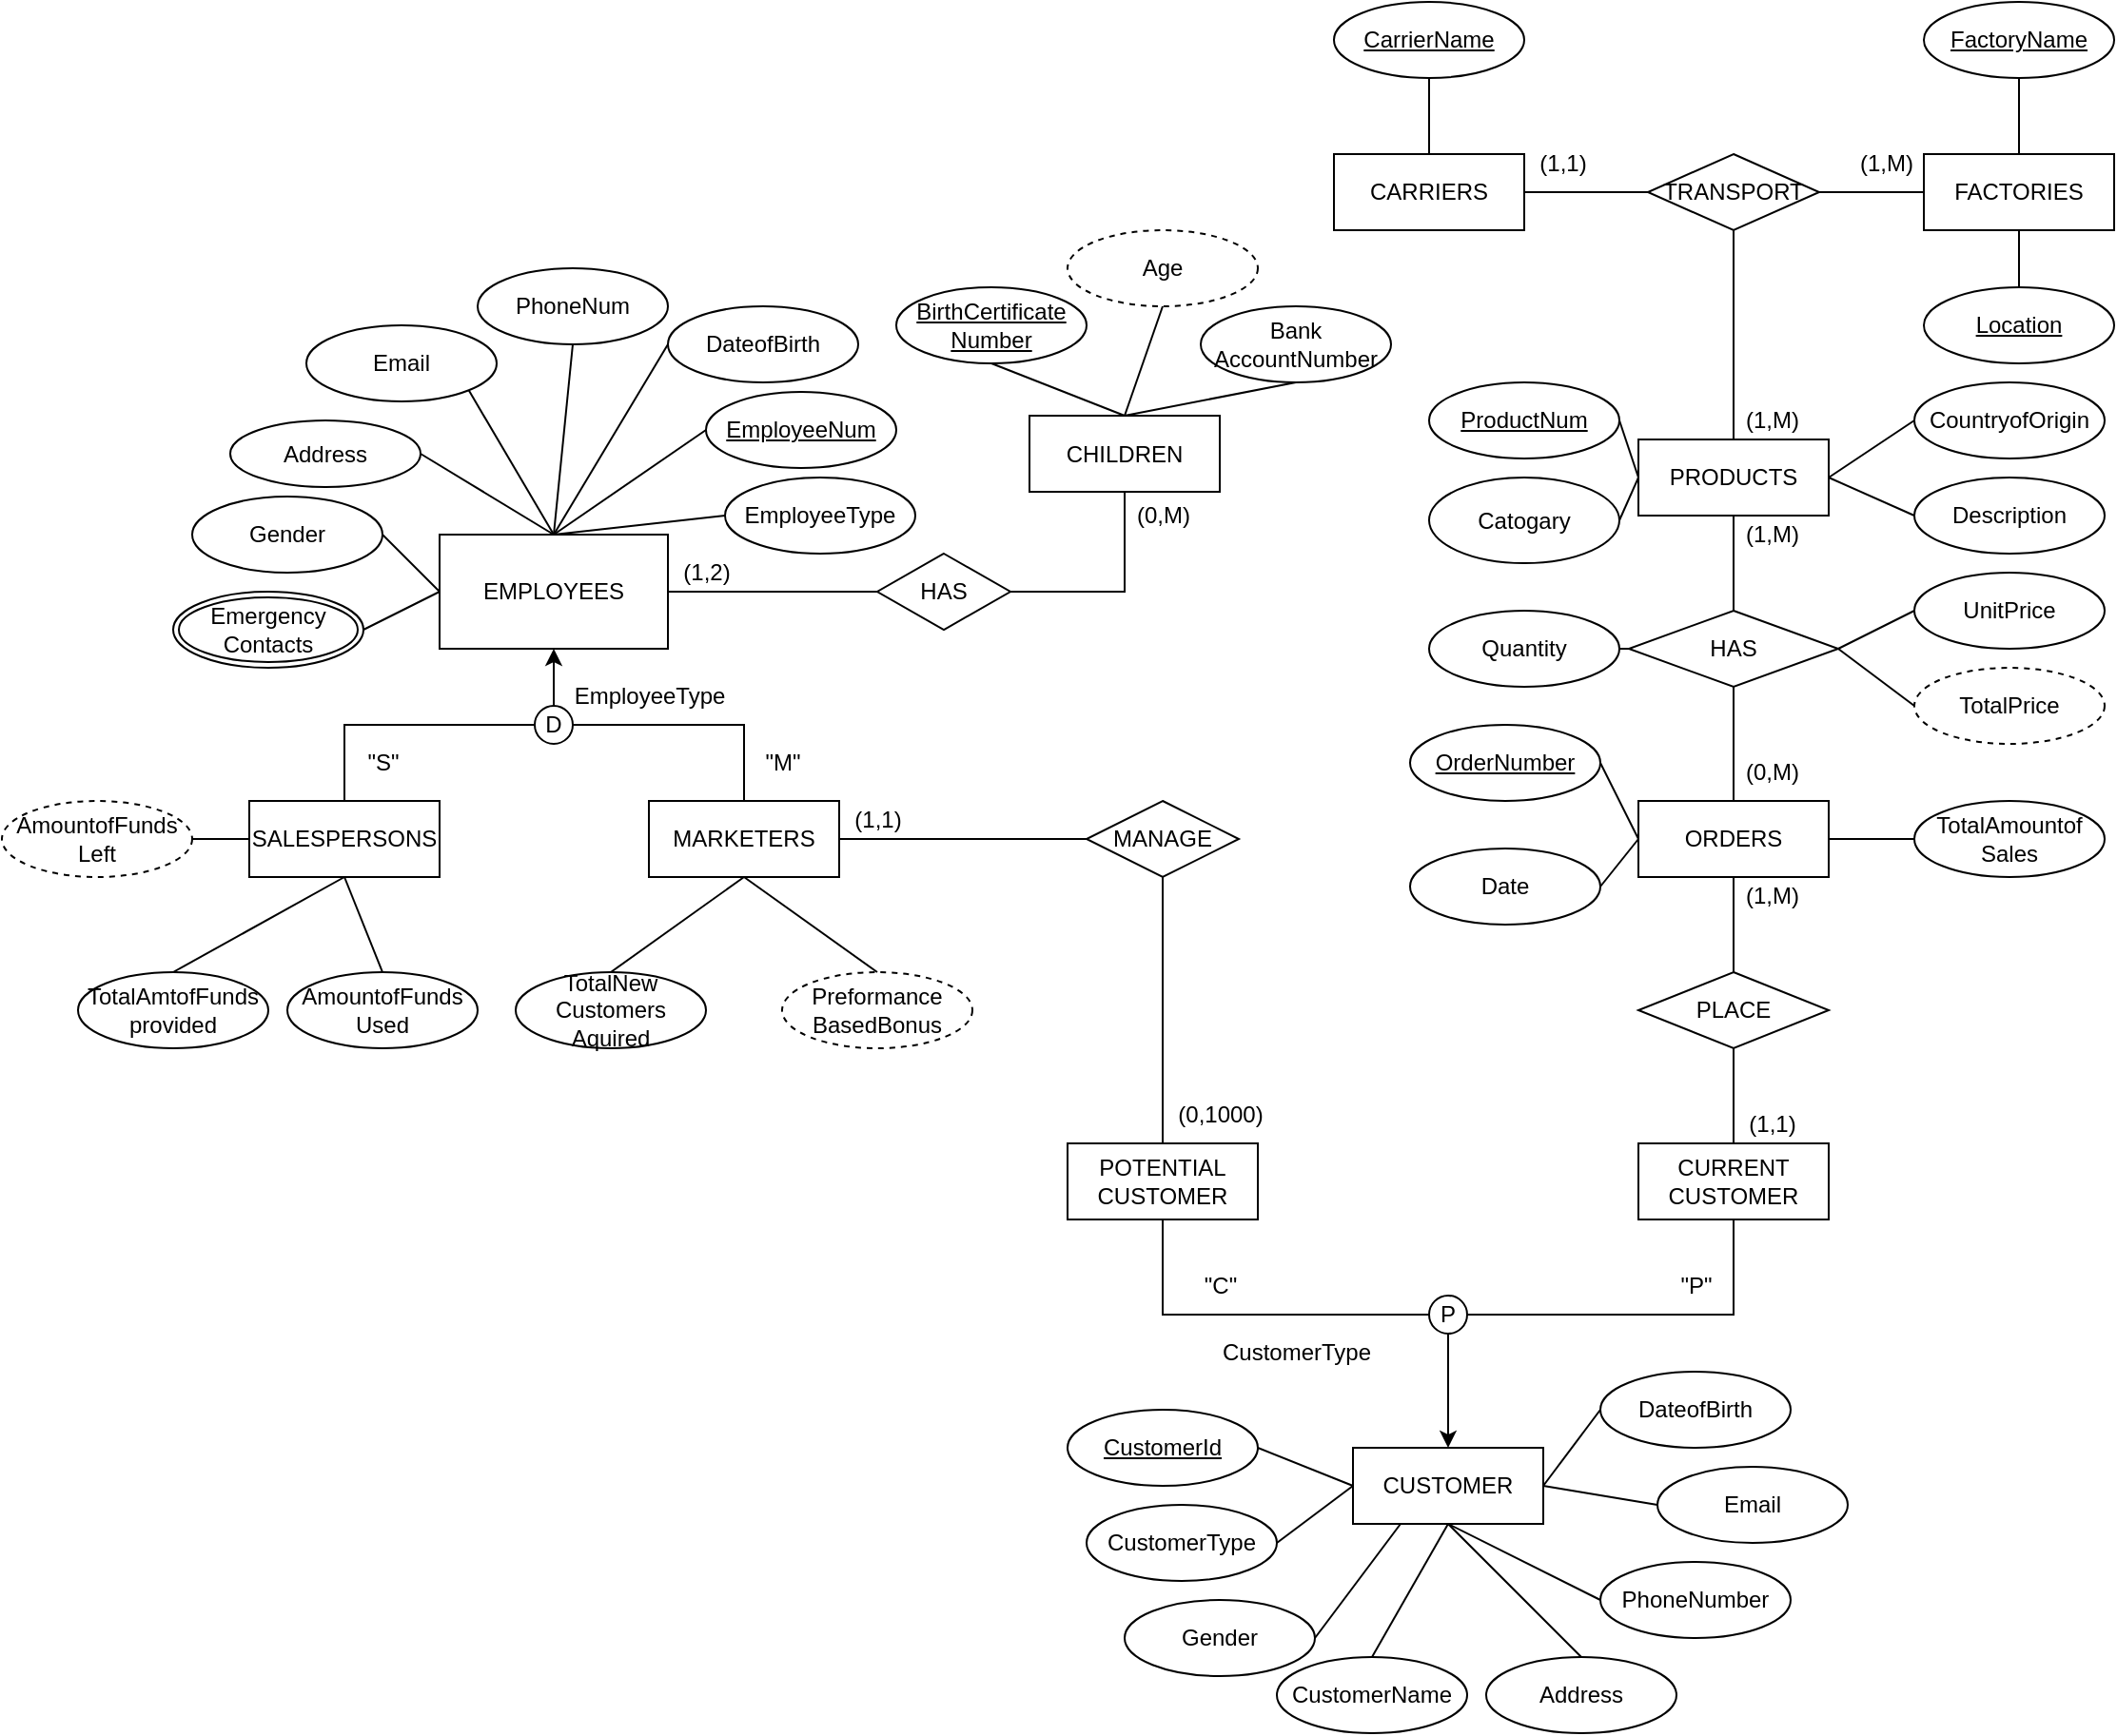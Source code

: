<mxfile version="20.2.7" type="github">
  <diagram id="e1zUzhsnCRrdWpLBbAli" name="Page-1">
    <mxGraphModel dx="1151" dy="2395" grid="1" gridSize="10" guides="1" tooltips="1" connect="1" arrows="1" fold="1" page="1" pageScale="1" pageWidth="1169" pageHeight="1654" math="0" shadow="0">
      <root>
        <mxCell id="0" />
        <mxCell id="1" parent="0" />
        <mxCell id="tXfOHVA1oxOeaPH2mBL1-1" value="EMPLOYEES" style="rounded=0;whiteSpace=wrap;html=1;" parent="1" vertex="1">
          <mxGeometry x="260" y="-1070" width="120" height="60" as="geometry" />
        </mxCell>
        <mxCell id="tXfOHVA1oxOeaPH2mBL1-3" value="EmployeeNum" style="ellipse;whiteSpace=wrap;html=1;align=center;fontStyle=4;" parent="1" vertex="1">
          <mxGeometry x="400" y="-1145" width="100" height="40" as="geometry" />
        </mxCell>
        <mxCell id="tXfOHVA1oxOeaPH2mBL1-5" value="Email" style="ellipse;whiteSpace=wrap;html=1;align=center;" parent="1" vertex="1">
          <mxGeometry x="190" y="-1180" width="100" height="40" as="geometry" />
        </mxCell>
        <mxCell id="tXfOHVA1oxOeaPH2mBL1-6" value="Address" style="ellipse;whiteSpace=wrap;html=1;align=center;" parent="1" vertex="1">
          <mxGeometry x="150" y="-1130" width="100" height="35" as="geometry" />
        </mxCell>
        <mxCell id="tXfOHVA1oxOeaPH2mBL1-7" value="SALESPERSONS" style="whiteSpace=wrap;html=1;align=center;" parent="1" vertex="1">
          <mxGeometry x="160" y="-930" width="100" height="40" as="geometry" />
        </mxCell>
        <mxCell id="tXfOHVA1oxOeaPH2mBL1-8" value="MARKETERS" style="whiteSpace=wrap;html=1;align=center;" parent="1" vertex="1">
          <mxGeometry x="370" y="-930" width="100" height="40" as="geometry" />
        </mxCell>
        <mxCell id="tXfOHVA1oxOeaPH2mBL1-9" value="D" style="ellipse;whiteSpace=wrap;html=1;aspect=fixed;" parent="1" vertex="1">
          <mxGeometry x="310" y="-980" width="20" height="20" as="geometry" />
        </mxCell>
        <mxCell id="tXfOHVA1oxOeaPH2mBL1-11" value="" style="endArrow=none;html=1;rounded=0;entryX=0;entryY=0.5;entryDx=0;entryDy=0;exitX=0.5;exitY=0;exitDx=0;exitDy=0;" parent="1" source="tXfOHVA1oxOeaPH2mBL1-7" target="tXfOHVA1oxOeaPH2mBL1-9" edge="1">
          <mxGeometry width="50" height="50" relative="1" as="geometry">
            <mxPoint x="260" y="-910" as="sourcePoint" />
            <mxPoint x="310" y="-960" as="targetPoint" />
            <Array as="points">
              <mxPoint x="210" y="-970" />
            </Array>
          </mxGeometry>
        </mxCell>
        <mxCell id="tXfOHVA1oxOeaPH2mBL1-12" value="" style="endArrow=none;html=1;rounded=0;entryX=1;entryY=0.5;entryDx=0;entryDy=0;exitX=0.5;exitY=0;exitDx=0;exitDy=0;" parent="1" source="tXfOHVA1oxOeaPH2mBL1-8" target="tXfOHVA1oxOeaPH2mBL1-9" edge="1">
          <mxGeometry width="50" height="50" relative="1" as="geometry">
            <mxPoint x="260" y="-910" as="sourcePoint" />
            <mxPoint x="310" y="-960" as="targetPoint" />
            <Array as="points">
              <mxPoint x="420" y="-970" />
            </Array>
          </mxGeometry>
        </mxCell>
        <mxCell id="tXfOHVA1oxOeaPH2mBL1-14" value="Gender" style="ellipse;whiteSpace=wrap;html=1;align=center;" parent="1" vertex="1">
          <mxGeometry x="130" y="-1090" width="100" height="40" as="geometry" />
        </mxCell>
        <mxCell id="tXfOHVA1oxOeaPH2mBL1-15" value="PhoneNum" style="ellipse;whiteSpace=wrap;html=1;align=center;" parent="1" vertex="1">
          <mxGeometry x="280" y="-1210" width="100" height="40" as="geometry" />
        </mxCell>
        <mxCell id="tXfOHVA1oxOeaPH2mBL1-16" value="Emergency&lt;br&gt;Contacts" style="ellipse;shape=doubleEllipse;margin=3;whiteSpace=wrap;html=1;align=center;" parent="1" vertex="1">
          <mxGeometry x="120" y="-1040" width="100" height="40" as="geometry" />
        </mxCell>
        <mxCell id="tXfOHVA1oxOeaPH2mBL1-17" value="DateofBirth" style="ellipse;whiteSpace=wrap;html=1;align=center;" parent="1" vertex="1">
          <mxGeometry x="380" y="-1190" width="100" height="40" as="geometry" />
        </mxCell>
        <mxCell id="tXfOHVA1oxOeaPH2mBL1-18" value="CHILDREN" style="whiteSpace=wrap;html=1;align=center;" parent="1" vertex="1">
          <mxGeometry x="570" y="-1132.5" width="100" height="40" as="geometry" />
        </mxCell>
        <mxCell id="tXfOHVA1oxOeaPH2mBL1-20" value="HAS" style="shape=rhombus;perimeter=rhombusPerimeter;whiteSpace=wrap;html=1;align=center;" parent="1" vertex="1">
          <mxGeometry x="490" y="-1060" width="70" height="40" as="geometry" />
        </mxCell>
        <mxCell id="tXfOHVA1oxOeaPH2mBL1-21" value="" style="endArrow=none;html=1;rounded=0;entryX=0;entryY=0.5;entryDx=0;entryDy=0;exitX=1;exitY=0.5;exitDx=0;exitDy=0;" parent="1" source="tXfOHVA1oxOeaPH2mBL1-1" target="tXfOHVA1oxOeaPH2mBL1-20" edge="1">
          <mxGeometry relative="1" as="geometry">
            <mxPoint x="380" y="-1040" as="sourcePoint" />
            <mxPoint x="600" y="-1010" as="targetPoint" />
          </mxGeometry>
        </mxCell>
        <mxCell id="tXfOHVA1oxOeaPH2mBL1-22" value="" style="endArrow=none;html=1;rounded=0;entryX=0.5;entryY=1;entryDx=0;entryDy=0;exitX=1;exitY=0.5;exitDx=0;exitDy=0;" parent="1" source="tXfOHVA1oxOeaPH2mBL1-20" target="tXfOHVA1oxOeaPH2mBL1-18" edge="1">
          <mxGeometry relative="1" as="geometry">
            <mxPoint x="480" y="-940" as="sourcePoint" />
            <mxPoint x="640" y="-940" as="targetPoint" />
            <Array as="points">
              <mxPoint x="620" y="-1040" />
            </Array>
          </mxGeometry>
        </mxCell>
        <mxCell id="tXfOHVA1oxOeaPH2mBL1-23" value="" style="endArrow=none;html=1;rounded=0;entryX=0;entryY=0.5;entryDx=0;entryDy=0;exitX=0.5;exitY=0;exitDx=0;exitDy=0;" parent="1" source="tXfOHVA1oxOeaPH2mBL1-1" target="tXfOHVA1oxOeaPH2mBL1-3" edge="1">
          <mxGeometry relative="1" as="geometry">
            <mxPoint x="390" y="-1030" as="sourcePoint" />
            <mxPoint x="490" y="-1030" as="targetPoint" />
          </mxGeometry>
        </mxCell>
        <mxCell id="tXfOHVA1oxOeaPH2mBL1-26" value="" style="endArrow=none;html=1;rounded=0;entryX=0.5;entryY=0;entryDx=0;entryDy=0;exitX=0;exitY=0.5;exitDx=0;exitDy=0;" parent="1" source="tXfOHVA1oxOeaPH2mBL1-17" target="tXfOHVA1oxOeaPH2mBL1-1" edge="1">
          <mxGeometry relative="1" as="geometry">
            <mxPoint x="350" y="-1040" as="sourcePoint" />
            <mxPoint x="430" y="-1095" as="targetPoint" />
          </mxGeometry>
        </mxCell>
        <mxCell id="tXfOHVA1oxOeaPH2mBL1-27" value="" style="endArrow=none;html=1;rounded=0;exitX=0.5;exitY=1;exitDx=0;exitDy=0;entryX=0.5;entryY=0;entryDx=0;entryDy=0;" parent="1" source="tXfOHVA1oxOeaPH2mBL1-15" target="tXfOHVA1oxOeaPH2mBL1-1" edge="1">
          <mxGeometry relative="1" as="geometry">
            <mxPoint x="360" y="-1030" as="sourcePoint" />
            <mxPoint x="320" y="-1080" as="targetPoint" />
          </mxGeometry>
        </mxCell>
        <mxCell id="tXfOHVA1oxOeaPH2mBL1-28" value="" style="endArrow=none;html=1;rounded=0;exitX=1;exitY=1;exitDx=0;exitDy=0;" parent="1" source="tXfOHVA1oxOeaPH2mBL1-5" edge="1">
          <mxGeometry relative="1" as="geometry">
            <mxPoint x="370" y="-1020" as="sourcePoint" />
            <mxPoint x="320" y="-1070" as="targetPoint" />
          </mxGeometry>
        </mxCell>
        <mxCell id="tXfOHVA1oxOeaPH2mBL1-29" value="" style="endArrow=none;html=1;rounded=0;entryX=0.5;entryY=0;entryDx=0;entryDy=0;exitX=1;exitY=0.5;exitDx=0;exitDy=0;" parent="1" source="tXfOHVA1oxOeaPH2mBL1-6" target="tXfOHVA1oxOeaPH2mBL1-1" edge="1">
          <mxGeometry relative="1" as="geometry">
            <mxPoint x="380" y="-1010" as="sourcePoint" />
            <mxPoint x="460" y="-1065" as="targetPoint" />
          </mxGeometry>
        </mxCell>
        <mxCell id="tXfOHVA1oxOeaPH2mBL1-30" value="" style="endArrow=none;html=1;rounded=0;entryX=0;entryY=0.5;entryDx=0;entryDy=0;exitX=1;exitY=0.5;exitDx=0;exitDy=0;" parent="1" source="tXfOHVA1oxOeaPH2mBL1-14" target="tXfOHVA1oxOeaPH2mBL1-1" edge="1">
          <mxGeometry relative="1" as="geometry">
            <mxPoint x="390" y="-1000" as="sourcePoint" />
            <mxPoint x="470" y="-1055" as="targetPoint" />
          </mxGeometry>
        </mxCell>
        <mxCell id="tXfOHVA1oxOeaPH2mBL1-31" value="" style="endArrow=none;html=1;rounded=0;entryX=0;entryY=0.5;entryDx=0;entryDy=0;exitX=1;exitY=0.5;exitDx=0;exitDy=0;" parent="1" source="tXfOHVA1oxOeaPH2mBL1-16" target="tXfOHVA1oxOeaPH2mBL1-1" edge="1">
          <mxGeometry relative="1" as="geometry">
            <mxPoint x="400" y="-990" as="sourcePoint" />
            <mxPoint x="480" y="-1045" as="targetPoint" />
          </mxGeometry>
        </mxCell>
        <mxCell id="tXfOHVA1oxOeaPH2mBL1-32" value="" style="endArrow=classic;html=1;rounded=0;exitX=0.5;exitY=0;exitDx=0;exitDy=0;entryX=0.5;entryY=1;entryDx=0;entryDy=0;" parent="1" source="tXfOHVA1oxOeaPH2mBL1-9" target="tXfOHVA1oxOeaPH2mBL1-1" edge="1">
          <mxGeometry width="50" height="50" relative="1" as="geometry">
            <mxPoint x="330" y="-910" as="sourcePoint" />
            <mxPoint x="380" y="-960" as="targetPoint" />
          </mxGeometry>
        </mxCell>
        <mxCell id="tXfOHVA1oxOeaPH2mBL1-33" value="&quot;S&quot;" style="text;html=1;align=center;verticalAlign=middle;resizable=0;points=[];autosize=1;strokeColor=none;fillColor=none;" parent="1" vertex="1">
          <mxGeometry x="210" y="-965" width="40" height="30" as="geometry" />
        </mxCell>
        <mxCell id="tXfOHVA1oxOeaPH2mBL1-34" value="&quot;M&quot;" style="text;html=1;align=center;verticalAlign=middle;resizable=0;points=[];autosize=1;strokeColor=none;fillColor=none;" parent="1" vertex="1">
          <mxGeometry x="420" y="-965" width="40" height="30" as="geometry" />
        </mxCell>
        <mxCell id="tXfOHVA1oxOeaPH2mBL1-35" value="(1,2)" style="text;html=1;align=center;verticalAlign=middle;resizable=0;points=[];autosize=1;strokeColor=none;fillColor=none;" parent="1" vertex="1">
          <mxGeometry x="375" y="-1065" width="50" height="30" as="geometry" />
        </mxCell>
        <mxCell id="tXfOHVA1oxOeaPH2mBL1-36" value="(0,M)" style="text;html=1;align=center;verticalAlign=middle;resizable=0;points=[];autosize=1;strokeColor=none;fillColor=none;" parent="1" vertex="1">
          <mxGeometry x="615" y="-1095" width="50" height="30" as="geometry" />
        </mxCell>
        <mxCell id="rt9gdRumkfvSdle8O5Bu-1" value="TotalAmtofFunds provided" style="ellipse;whiteSpace=wrap;html=1;align=center;" vertex="1" parent="1">
          <mxGeometry x="70" y="-840" width="100" height="40" as="geometry" />
        </mxCell>
        <mxCell id="rt9gdRumkfvSdle8O5Bu-2" value="AmountofFunds Used" style="ellipse;whiteSpace=wrap;html=1;align=center;" vertex="1" parent="1">
          <mxGeometry x="180" y="-840" width="100" height="40" as="geometry" />
        </mxCell>
        <mxCell id="rt9gdRumkfvSdle8O5Bu-3" value="" style="endArrow=none;html=1;rounded=0;exitX=0.5;exitY=0;exitDx=0;exitDy=0;entryX=0.5;entryY=1;entryDx=0;entryDy=0;" edge="1" parent="1" source="rt9gdRumkfvSdle8O5Bu-1" target="tXfOHVA1oxOeaPH2mBL1-7">
          <mxGeometry width="50" height="50" relative="1" as="geometry">
            <mxPoint x="410" y="-810" as="sourcePoint" />
            <mxPoint x="460" y="-860" as="targetPoint" />
          </mxGeometry>
        </mxCell>
        <mxCell id="rt9gdRumkfvSdle8O5Bu-4" value="" style="endArrow=none;html=1;rounded=0;exitX=0.5;exitY=0;exitDx=0;exitDy=0;" edge="1" parent="1" source="rt9gdRumkfvSdle8O5Bu-2">
          <mxGeometry width="50" height="50" relative="1" as="geometry">
            <mxPoint x="100" y="-830" as="sourcePoint" />
            <mxPoint x="210" y="-890" as="targetPoint" />
          </mxGeometry>
        </mxCell>
        <mxCell id="rt9gdRumkfvSdle8O5Bu-5" value="AmountofFunds Left" style="ellipse;whiteSpace=wrap;html=1;align=center;dashed=1;" vertex="1" parent="1">
          <mxGeometry x="30" y="-930" width="100" height="40" as="geometry" />
        </mxCell>
        <mxCell id="rt9gdRumkfvSdle8O5Bu-6" value="" style="endArrow=none;html=1;rounded=0;exitX=1;exitY=0.5;exitDx=0;exitDy=0;entryX=0;entryY=0.5;entryDx=0;entryDy=0;" edge="1" parent="1" source="rt9gdRumkfvSdle8O5Bu-5" target="tXfOHVA1oxOeaPH2mBL1-7">
          <mxGeometry width="50" height="50" relative="1" as="geometry">
            <mxPoint x="100" y="-830" as="sourcePoint" />
            <mxPoint x="220" y="-880" as="targetPoint" />
          </mxGeometry>
        </mxCell>
        <mxCell id="rt9gdRumkfvSdle8O5Bu-7" value="TotalNew Customers Aquired" style="ellipse;whiteSpace=wrap;html=1;align=center;" vertex="1" parent="1">
          <mxGeometry x="300" y="-840" width="100" height="40" as="geometry" />
        </mxCell>
        <mxCell id="rt9gdRumkfvSdle8O5Bu-8" value="Preformance BasedBonus" style="ellipse;whiteSpace=wrap;html=1;align=center;dashed=1;" vertex="1" parent="1">
          <mxGeometry x="440" y="-840" width="100" height="40" as="geometry" />
        </mxCell>
        <mxCell id="rt9gdRumkfvSdle8O5Bu-9" value="" style="endArrow=none;html=1;rounded=0;exitX=0.5;exitY=0;exitDx=0;exitDy=0;entryX=0.5;entryY=1;entryDx=0;entryDy=0;" edge="1" parent="1" source="rt9gdRumkfvSdle8O5Bu-7" target="tXfOHVA1oxOeaPH2mBL1-8">
          <mxGeometry relative="1" as="geometry">
            <mxPoint x="350" y="-880" as="sourcePoint" />
            <mxPoint x="510" y="-880" as="targetPoint" />
          </mxGeometry>
        </mxCell>
        <mxCell id="rt9gdRumkfvSdle8O5Bu-10" value="" style="endArrow=none;html=1;rounded=0;exitX=0.5;exitY=1;exitDx=0;exitDy=0;entryX=0.5;entryY=0;entryDx=0;entryDy=0;" edge="1" parent="1" source="tXfOHVA1oxOeaPH2mBL1-8" target="rt9gdRumkfvSdle8O5Bu-8">
          <mxGeometry relative="1" as="geometry">
            <mxPoint x="350" y="-880" as="sourcePoint" />
            <mxPoint x="510" y="-880" as="targetPoint" />
          </mxGeometry>
        </mxCell>
        <mxCell id="rt9gdRumkfvSdle8O5Bu-11" value="EmployeeType" style="ellipse;whiteSpace=wrap;html=1;align=center;" vertex="1" parent="1">
          <mxGeometry x="410" y="-1100" width="100" height="40" as="geometry" />
        </mxCell>
        <mxCell id="rt9gdRumkfvSdle8O5Bu-12" value="" style="endArrow=none;html=1;rounded=0;exitX=0.5;exitY=0;exitDx=0;exitDy=0;entryX=0;entryY=0.5;entryDx=0;entryDy=0;" edge="1" parent="1" source="tXfOHVA1oxOeaPH2mBL1-1" target="rt9gdRumkfvSdle8O5Bu-11">
          <mxGeometry relative="1" as="geometry">
            <mxPoint x="350" y="-980" as="sourcePoint" />
            <mxPoint x="510" y="-980" as="targetPoint" />
          </mxGeometry>
        </mxCell>
        <mxCell id="rt9gdRumkfvSdle8O5Bu-13" value="EmployeeType" style="text;html=1;align=center;verticalAlign=middle;resizable=0;points=[];autosize=1;strokeColor=none;fillColor=none;" vertex="1" parent="1">
          <mxGeometry x="320" y="-1000" width="100" height="30" as="geometry" />
        </mxCell>
        <mxCell id="rt9gdRumkfvSdle8O5Bu-15" value="Age" style="ellipse;whiteSpace=wrap;html=1;align=center;dashed=1;" vertex="1" parent="1">
          <mxGeometry x="590" y="-1230" width="100" height="40" as="geometry" />
        </mxCell>
        <mxCell id="rt9gdRumkfvSdle8O5Bu-16" value="BirthCertificate Number" style="ellipse;whiteSpace=wrap;html=1;align=center;fontStyle=4;" vertex="1" parent="1">
          <mxGeometry x="500" y="-1200" width="100" height="40" as="geometry" />
        </mxCell>
        <mxCell id="rt9gdRumkfvSdle8O5Bu-17" value="" style="endArrow=none;html=1;rounded=0;entryX=0.5;entryY=1;entryDx=0;entryDy=0;exitX=0.5;exitY=0;exitDx=0;exitDy=0;" edge="1" parent="1" source="tXfOHVA1oxOeaPH2mBL1-18" target="rt9gdRumkfvSdle8O5Bu-16">
          <mxGeometry relative="1" as="geometry">
            <mxPoint x="350" y="-990" as="sourcePoint" />
            <mxPoint x="510" y="-990" as="targetPoint" />
          </mxGeometry>
        </mxCell>
        <mxCell id="rt9gdRumkfvSdle8O5Bu-18" value="" style="endArrow=none;html=1;rounded=0;entryX=0.5;entryY=1;entryDx=0;entryDy=0;exitX=0.5;exitY=0;exitDx=0;exitDy=0;" edge="1" parent="1" source="tXfOHVA1oxOeaPH2mBL1-18" target="rt9gdRumkfvSdle8O5Bu-15">
          <mxGeometry relative="1" as="geometry">
            <mxPoint x="720" y="-1140" as="sourcePoint" />
            <mxPoint x="610" y="-1160" as="targetPoint" />
          </mxGeometry>
        </mxCell>
        <mxCell id="rt9gdRumkfvSdle8O5Bu-19" value="&lt;span&gt;Bank&lt;br&gt;AccountNumber&lt;/span&gt;" style="ellipse;whiteSpace=wrap;html=1;align=center;" vertex="1" parent="1">
          <mxGeometry x="660" y="-1190" width="100" height="40" as="geometry" />
        </mxCell>
        <mxCell id="rt9gdRumkfvSdle8O5Bu-20" value="" style="endArrow=none;html=1;rounded=0;entryX=0.5;entryY=1;entryDx=0;entryDy=0;exitX=0.5;exitY=0;exitDx=0;exitDy=0;" edge="1" parent="1" source="tXfOHVA1oxOeaPH2mBL1-18" target="rt9gdRumkfvSdle8O5Bu-19">
          <mxGeometry relative="1" as="geometry">
            <mxPoint x="730" y="-1122.5" as="sourcePoint" />
            <mxPoint x="690" y="-1200" as="targetPoint" />
          </mxGeometry>
        </mxCell>
        <mxCell id="rt9gdRumkfvSdle8O5Bu-21" value="MANAGE" style="shape=rhombus;perimeter=rhombusPerimeter;whiteSpace=wrap;html=1;align=center;" vertex="1" parent="1">
          <mxGeometry x="600" y="-930" width="80" height="40" as="geometry" />
        </mxCell>
        <mxCell id="rt9gdRumkfvSdle8O5Bu-22" value="POTENTIAL CUSTOMER" style="whiteSpace=wrap;html=1;align=center;" vertex="1" parent="1">
          <mxGeometry x="590" y="-750" width="100" height="40" as="geometry" />
        </mxCell>
        <mxCell id="rt9gdRumkfvSdle8O5Bu-23" value="CURRENT CUSTOMER" style="whiteSpace=wrap;html=1;align=center;" vertex="1" parent="1">
          <mxGeometry x="890" y="-750" width="100" height="40" as="geometry" />
        </mxCell>
        <mxCell id="rt9gdRumkfvSdle8O5Bu-24" value="" style="endArrow=none;html=1;rounded=0;exitX=1;exitY=0.5;exitDx=0;exitDy=0;entryX=0;entryY=0.5;entryDx=0;entryDy=0;" edge="1" parent="1" source="tXfOHVA1oxOeaPH2mBL1-8" target="rt9gdRumkfvSdle8O5Bu-21">
          <mxGeometry relative="1" as="geometry">
            <mxPoint x="540" y="-700" as="sourcePoint" />
            <mxPoint x="700" y="-700" as="targetPoint" />
          </mxGeometry>
        </mxCell>
        <mxCell id="rt9gdRumkfvSdle8O5Bu-25" value="" style="endArrow=none;html=1;rounded=0;exitX=0.5;exitY=0;exitDx=0;exitDy=0;entryX=0.5;entryY=1;entryDx=0;entryDy=0;" edge="1" parent="1" source="rt9gdRumkfvSdle8O5Bu-22" target="rt9gdRumkfvSdle8O5Bu-21">
          <mxGeometry relative="1" as="geometry">
            <mxPoint x="480" y="-900" as="sourcePoint" />
            <mxPoint x="590" y="-900" as="targetPoint" />
          </mxGeometry>
        </mxCell>
        <mxCell id="rt9gdRumkfvSdle8O5Bu-26" value="P" style="ellipse;whiteSpace=wrap;html=1;aspect=fixed;" vertex="1" parent="1">
          <mxGeometry x="780" y="-670" width="20" height="20" as="geometry" />
        </mxCell>
        <mxCell id="rt9gdRumkfvSdle8O5Bu-27" value="" style="endArrow=none;html=1;rounded=0;exitX=0.5;exitY=1;exitDx=0;exitDy=0;entryX=0;entryY=0.5;entryDx=0;entryDy=0;" edge="1" parent="1" source="rt9gdRumkfvSdle8O5Bu-22" target="rt9gdRumkfvSdle8O5Bu-26">
          <mxGeometry relative="1" as="geometry">
            <mxPoint x="540" y="-700" as="sourcePoint" />
            <mxPoint x="700" y="-700" as="targetPoint" />
            <Array as="points">
              <mxPoint x="640" y="-660" />
            </Array>
          </mxGeometry>
        </mxCell>
        <mxCell id="rt9gdRumkfvSdle8O5Bu-28" value="" style="endArrow=none;html=1;rounded=0;entryX=0.5;entryY=1;entryDx=0;entryDy=0;exitX=1;exitY=0.5;exitDx=0;exitDy=0;" edge="1" parent="1" source="rt9gdRumkfvSdle8O5Bu-26" target="rt9gdRumkfvSdle8O5Bu-23">
          <mxGeometry relative="1" as="geometry">
            <mxPoint x="540" y="-700" as="sourcePoint" />
            <mxPoint x="700" y="-700" as="targetPoint" />
            <Array as="points">
              <mxPoint x="940" y="-660" />
            </Array>
          </mxGeometry>
        </mxCell>
        <mxCell id="rt9gdRumkfvSdle8O5Bu-29" value="CUSTOMER" style="whiteSpace=wrap;html=1;align=center;" vertex="1" parent="1">
          <mxGeometry x="740" y="-590" width="100" height="40" as="geometry" />
        </mxCell>
        <mxCell id="rt9gdRumkfvSdle8O5Bu-30" value="" style="endArrow=classic;html=1;rounded=0;exitX=0.5;exitY=1;exitDx=0;exitDy=0;entryX=0.5;entryY=0;entryDx=0;entryDy=0;" edge="1" parent="1" source="rt9gdRumkfvSdle8O5Bu-26" target="rt9gdRumkfvSdle8O5Bu-29">
          <mxGeometry width="50" height="50" relative="1" as="geometry">
            <mxPoint x="600" y="-680" as="sourcePoint" />
            <mxPoint x="650" y="-730" as="targetPoint" />
          </mxGeometry>
        </mxCell>
        <mxCell id="rt9gdRumkfvSdle8O5Bu-31" value="CustomerType" style="text;html=1;align=center;verticalAlign=middle;resizable=0;points=[];autosize=1;strokeColor=none;fillColor=none;" vertex="1" parent="1">
          <mxGeometry x="660" y="-655" width="100" height="30" as="geometry" />
        </mxCell>
        <mxCell id="rt9gdRumkfvSdle8O5Bu-32" value="&lt;span style=&quot;&quot;&gt;CustomerType&lt;/span&gt;" style="ellipse;whiteSpace=wrap;html=1;align=center;" vertex="1" parent="1">
          <mxGeometry x="600" y="-560" width="100" height="40" as="geometry" />
        </mxCell>
        <mxCell id="rt9gdRumkfvSdle8O5Bu-35" value="" style="endArrow=none;html=1;rounded=0;exitX=0;exitY=0.5;exitDx=0;exitDy=0;entryX=1;entryY=0.5;entryDx=0;entryDy=0;" edge="1" parent="1" source="rt9gdRumkfvSdle8O5Bu-29" target="rt9gdRumkfvSdle8O5Bu-32">
          <mxGeometry relative="1" as="geometry">
            <mxPoint x="480" y="-900" as="sourcePoint" />
            <mxPoint x="590" y="-900" as="targetPoint" />
          </mxGeometry>
        </mxCell>
        <mxCell id="rt9gdRumkfvSdle8O5Bu-36" value="CustomerName" style="ellipse;whiteSpace=wrap;html=1;align=center;" vertex="1" parent="1">
          <mxGeometry x="700" y="-480" width="100" height="40" as="geometry" />
        </mxCell>
        <mxCell id="rt9gdRumkfvSdle8O5Bu-37" value="&lt;span style=&quot;&quot;&gt;Address&lt;/span&gt;" style="ellipse;whiteSpace=wrap;html=1;align=center;" vertex="1" parent="1">
          <mxGeometry x="810" y="-480" width="100" height="40" as="geometry" />
        </mxCell>
        <mxCell id="rt9gdRumkfvSdle8O5Bu-38" value="&lt;span style=&quot;&quot;&gt;PhoneNumber&lt;/span&gt;" style="ellipse;whiteSpace=wrap;html=1;align=center;" vertex="1" parent="1">
          <mxGeometry x="870" y="-530" width="100" height="40" as="geometry" />
        </mxCell>
        <mxCell id="rt9gdRumkfvSdle8O5Bu-39" value="&lt;span style=&quot;&quot;&gt;Email&lt;/span&gt;&lt;span style=&quot;color: rgba(0, 0, 0, 0); font-family: monospace; font-size: 0px; text-align: start;&quot;&gt;%3CmxGraphModel%3E%3Croot%3E%3CmxCell%20id%3D%220%22%2F%3E%3CmxCell%20id%3D%221%22%20parent%3D%220%22%2F%3E%3CmxCell%20id%3D%222%22%20value%3D%22%26lt%3Bspan%20style%3D%26quot%3B%26quot%3B%26gt%3Bcustomer%20type%26lt%3B%2Fspan%26gt%3B%22%20style%3D%22ellipse%3BwhiteSpace%3Dwrap%3Bhtml%3D1%3Balign%3Dcenter%3B%22%20vertex%3D%221%22%20parent%3D%221%22%3E%3CmxGeometry%20x%3D%22600%22%20y%3D%22700%22%20width%3D%22100%22%20height%3D%2240%22%20as%3D%22geometry%22%2F%3E%3C%2FmxCell%3E%3C%2Froot%3E%3C%2FmxGraphModel%3E&lt;/span&gt;" style="ellipse;whiteSpace=wrap;html=1;align=center;" vertex="1" parent="1">
          <mxGeometry x="900" y="-580" width="100" height="40" as="geometry" />
        </mxCell>
        <mxCell id="rt9gdRumkfvSdle8O5Bu-40" value="DateofBirth" style="ellipse;whiteSpace=wrap;html=1;align=center;" vertex="1" parent="1">
          <mxGeometry x="870" y="-630" width="100" height="40" as="geometry" />
        </mxCell>
        <mxCell id="rt9gdRumkfvSdle8O5Bu-41" value="Gender" style="ellipse;whiteSpace=wrap;html=1;align=center;" vertex="1" parent="1">
          <mxGeometry x="620" y="-510" width="100" height="40" as="geometry" />
        </mxCell>
        <mxCell id="rt9gdRumkfvSdle8O5Bu-42" value="" style="endArrow=none;html=1;rounded=0;exitX=0.25;exitY=1;exitDx=0;exitDy=0;entryX=1;entryY=0.5;entryDx=0;entryDy=0;" edge="1" parent="1" source="rt9gdRumkfvSdle8O5Bu-29" target="rt9gdRumkfvSdle8O5Bu-41">
          <mxGeometry relative="1" as="geometry">
            <mxPoint x="750" y="-560" as="sourcePoint" />
            <mxPoint x="670" y="-530" as="targetPoint" />
          </mxGeometry>
        </mxCell>
        <mxCell id="rt9gdRumkfvSdle8O5Bu-43" value="" style="endArrow=none;html=1;rounded=0;exitX=0.5;exitY=0;exitDx=0;exitDy=0;entryX=0.5;entryY=1;entryDx=0;entryDy=0;" edge="1" parent="1" source="rt9gdRumkfvSdle8O5Bu-36" target="rt9gdRumkfvSdle8O5Bu-29">
          <mxGeometry relative="1" as="geometry">
            <mxPoint x="760" y="-550" as="sourcePoint" />
            <mxPoint x="680" y="-520" as="targetPoint" />
          </mxGeometry>
        </mxCell>
        <mxCell id="rt9gdRumkfvSdle8O5Bu-44" value="" style="endArrow=none;html=1;rounded=0;exitX=0.5;exitY=0;exitDx=0;exitDy=0;entryX=0.5;entryY=1;entryDx=0;entryDy=0;" edge="1" parent="1" source="rt9gdRumkfvSdle8O5Bu-37" target="rt9gdRumkfvSdle8O5Bu-29">
          <mxGeometry relative="1" as="geometry">
            <mxPoint x="770" y="-540" as="sourcePoint" />
            <mxPoint x="690" y="-510" as="targetPoint" />
          </mxGeometry>
        </mxCell>
        <mxCell id="rt9gdRumkfvSdle8O5Bu-45" value="" style="endArrow=none;html=1;rounded=0;exitX=0;exitY=0.5;exitDx=0;exitDy=0;entryX=0.5;entryY=1;entryDx=0;entryDy=0;" edge="1" parent="1" source="rt9gdRumkfvSdle8O5Bu-38" target="rt9gdRumkfvSdle8O5Bu-29">
          <mxGeometry relative="1" as="geometry">
            <mxPoint x="780" y="-530" as="sourcePoint" />
            <mxPoint x="700" y="-500" as="targetPoint" />
          </mxGeometry>
        </mxCell>
        <mxCell id="rt9gdRumkfvSdle8O5Bu-46" value="" style="endArrow=none;html=1;rounded=0;exitX=0;exitY=0.5;exitDx=0;exitDy=0;entryX=1;entryY=0.5;entryDx=0;entryDy=0;" edge="1" parent="1" source="rt9gdRumkfvSdle8O5Bu-39" target="rt9gdRumkfvSdle8O5Bu-29">
          <mxGeometry relative="1" as="geometry">
            <mxPoint x="790" y="-520" as="sourcePoint" />
            <mxPoint x="710" y="-490" as="targetPoint" />
          </mxGeometry>
        </mxCell>
        <mxCell id="rt9gdRumkfvSdle8O5Bu-47" value="" style="endArrow=none;html=1;rounded=0;exitX=0;exitY=0.5;exitDx=0;exitDy=0;entryX=1;entryY=0.5;entryDx=0;entryDy=0;" edge="1" parent="1" source="rt9gdRumkfvSdle8O5Bu-40" target="rt9gdRumkfvSdle8O5Bu-29">
          <mxGeometry relative="1" as="geometry">
            <mxPoint x="800" y="-510" as="sourcePoint" />
            <mxPoint x="840" y="-580" as="targetPoint" />
          </mxGeometry>
        </mxCell>
        <mxCell id="rt9gdRumkfvSdle8O5Bu-48" value="&quot;C&quot;" style="text;html=1;align=center;verticalAlign=middle;resizable=0;points=[];autosize=1;strokeColor=none;fillColor=none;" vertex="1" parent="1">
          <mxGeometry x="650" y="-690" width="40" height="30" as="geometry" />
        </mxCell>
        <mxCell id="rt9gdRumkfvSdle8O5Bu-49" value="&quot;P&quot;" style="text;html=1;align=center;verticalAlign=middle;resizable=0;points=[];autosize=1;strokeColor=none;fillColor=none;" vertex="1" parent="1">
          <mxGeometry x="900" y="-690" width="40" height="30" as="geometry" />
        </mxCell>
        <mxCell id="rt9gdRumkfvSdle8O5Bu-50" value="(0,1000)" style="text;html=1;align=center;verticalAlign=middle;resizable=0;points=[];autosize=1;strokeColor=none;fillColor=none;" vertex="1" parent="1">
          <mxGeometry x="635" y="-780" width="70" height="30" as="geometry" />
        </mxCell>
        <mxCell id="rt9gdRumkfvSdle8O5Bu-51" value="(1,1)" style="text;html=1;align=center;verticalAlign=middle;resizable=0;points=[];autosize=1;strokeColor=none;fillColor=none;" vertex="1" parent="1">
          <mxGeometry x="465" y="-935" width="50" height="30" as="geometry" />
        </mxCell>
        <mxCell id="rt9gdRumkfvSdle8O5Bu-52" value="ORDERS" style="whiteSpace=wrap;html=1;align=center;" vertex="1" parent="1">
          <mxGeometry x="890" y="-930" width="100" height="40" as="geometry" />
        </mxCell>
        <mxCell id="rt9gdRumkfvSdle8O5Bu-53" value="PLACE" style="shape=rhombus;perimeter=rhombusPerimeter;whiteSpace=wrap;html=1;align=center;" vertex="1" parent="1">
          <mxGeometry x="890" y="-840" width="100" height="40" as="geometry" />
        </mxCell>
        <mxCell id="rt9gdRumkfvSdle8O5Bu-54" value="" style="endArrow=none;html=1;rounded=0;exitX=0.5;exitY=0;exitDx=0;exitDy=0;entryX=0.5;entryY=1;entryDx=0;entryDy=0;" edge="1" parent="1" source="rt9gdRumkfvSdle8O5Bu-53" target="rt9gdRumkfvSdle8O5Bu-52">
          <mxGeometry relative="1" as="geometry">
            <mxPoint x="650" y="-740" as="sourcePoint" />
            <mxPoint x="650" y="-870" as="targetPoint" />
          </mxGeometry>
        </mxCell>
        <mxCell id="rt9gdRumkfvSdle8O5Bu-55" value="" style="endArrow=none;html=1;rounded=0;exitX=0.5;exitY=0;exitDx=0;exitDy=0;entryX=0.5;entryY=1;entryDx=0;entryDy=0;" edge="1" parent="1" source="rt9gdRumkfvSdle8O5Bu-23" target="rt9gdRumkfvSdle8O5Bu-53">
          <mxGeometry relative="1" as="geometry">
            <mxPoint x="950" y="-840" as="sourcePoint" />
            <mxPoint x="950" y="-880" as="targetPoint" />
          </mxGeometry>
        </mxCell>
        <mxCell id="rt9gdRumkfvSdle8O5Bu-59" value="(1,M)" style="text;html=1;align=center;verticalAlign=middle;resizable=0;points=[];autosize=1;strokeColor=none;fillColor=none;" vertex="1" parent="1">
          <mxGeometry x="935" y="-895" width="50" height="30" as="geometry" />
        </mxCell>
        <mxCell id="rt9gdRumkfvSdle8O5Bu-60" value="(1,1)" style="text;html=1;align=center;verticalAlign=middle;resizable=0;points=[];autosize=1;strokeColor=none;fillColor=none;" vertex="1" parent="1">
          <mxGeometry x="935" y="-775" width="50" height="30" as="geometry" />
        </mxCell>
        <mxCell id="rt9gdRumkfvSdle8O5Bu-62" value="TotalAmountof Sales" style="ellipse;whiteSpace=wrap;html=1;align=center;" vertex="1" parent="1">
          <mxGeometry x="1035" y="-930" width="100" height="40" as="geometry" />
        </mxCell>
        <mxCell id="rt9gdRumkfvSdle8O5Bu-63" value="Date" style="ellipse;whiteSpace=wrap;html=1;align=center;" vertex="1" parent="1">
          <mxGeometry x="770" y="-905" width="100" height="40" as="geometry" />
        </mxCell>
        <mxCell id="rt9gdRumkfvSdle8O5Bu-64" value="OrderNumber" style="ellipse;whiteSpace=wrap;html=1;align=center;fontStyle=4;" vertex="1" parent="1">
          <mxGeometry x="770" y="-970" width="100" height="40" as="geometry" />
        </mxCell>
        <mxCell id="rt9gdRumkfvSdle8O5Bu-66" value="" style="endArrow=none;html=1;rounded=0;entryX=0;entryY=0.5;entryDx=0;entryDy=0;exitX=1;exitY=0.5;exitDx=0;exitDy=0;" edge="1" parent="1" source="rt9gdRumkfvSdle8O5Bu-52" target="rt9gdRumkfvSdle8O5Bu-62">
          <mxGeometry relative="1" as="geometry">
            <mxPoint x="730" y="-1122.5" as="sourcePoint" />
            <mxPoint x="690" y="-1200" as="targetPoint" />
          </mxGeometry>
        </mxCell>
        <mxCell id="rt9gdRumkfvSdle8O5Bu-67" value="" style="endArrow=none;html=1;rounded=0;entryX=1;entryY=0.5;entryDx=0;entryDy=0;exitX=0;exitY=0.5;exitDx=0;exitDy=0;" edge="1" parent="1" source="rt9gdRumkfvSdle8O5Bu-52" target="rt9gdRumkfvSdle8O5Bu-63">
          <mxGeometry relative="1" as="geometry">
            <mxPoint x="740" y="-1112.5" as="sourcePoint" />
            <mxPoint x="700" y="-1190" as="targetPoint" />
          </mxGeometry>
        </mxCell>
        <mxCell id="rt9gdRumkfvSdle8O5Bu-68" value="" style="endArrow=none;html=1;rounded=0;entryX=1;entryY=0.5;entryDx=0;entryDy=0;exitX=0;exitY=0.5;exitDx=0;exitDy=0;" edge="1" parent="1" source="rt9gdRumkfvSdle8O5Bu-52" target="rt9gdRumkfvSdle8O5Bu-64">
          <mxGeometry relative="1" as="geometry">
            <mxPoint x="750" y="-1102.5" as="sourcePoint" />
            <mxPoint x="710" y="-1180" as="targetPoint" />
          </mxGeometry>
        </mxCell>
        <mxCell id="rt9gdRumkfvSdle8O5Bu-70" value="PRODUCTS" style="whiteSpace=wrap;html=1;align=center;" vertex="1" parent="1">
          <mxGeometry x="890" y="-1120" width="100" height="40" as="geometry" />
        </mxCell>
        <mxCell id="rt9gdRumkfvSdle8O5Bu-71" value="HAS" style="shape=rhombus;perimeter=rhombusPerimeter;whiteSpace=wrap;html=1;align=center;" vertex="1" parent="1">
          <mxGeometry x="885" y="-1030" width="110" height="40" as="geometry" />
        </mxCell>
        <mxCell id="rt9gdRumkfvSdle8O5Bu-72" value="" style="endArrow=none;html=1;rounded=0;entryX=0.5;entryY=1;entryDx=0;entryDy=0;exitX=0.5;exitY=0;exitDx=0;exitDy=0;" edge="1" parent="1" source="rt9gdRumkfvSdle8O5Bu-52" target="rt9gdRumkfvSdle8O5Bu-71">
          <mxGeometry relative="1" as="geometry">
            <mxPoint x="900" y="-930" as="sourcePoint" />
            <mxPoint x="1060" y="-930" as="targetPoint" />
          </mxGeometry>
        </mxCell>
        <mxCell id="rt9gdRumkfvSdle8O5Bu-73" value="" style="endArrow=none;html=1;rounded=0;entryX=0.5;entryY=1;entryDx=0;entryDy=0;exitX=0.5;exitY=0;exitDx=0;exitDy=0;" edge="1" parent="1" source="rt9gdRumkfvSdle8O5Bu-71" target="rt9gdRumkfvSdle8O5Bu-70">
          <mxGeometry relative="1" as="geometry">
            <mxPoint x="900" y="-930" as="sourcePoint" />
            <mxPoint x="1060" y="-930" as="targetPoint" />
          </mxGeometry>
        </mxCell>
        <mxCell id="rt9gdRumkfvSdle8O5Bu-74" value="(1,M)" style="text;html=1;align=center;verticalAlign=middle;resizable=0;points=[];autosize=1;strokeColor=none;fillColor=none;" vertex="1" parent="1">
          <mxGeometry x="935" y="-1085" width="50" height="30" as="geometry" />
        </mxCell>
        <mxCell id="rt9gdRumkfvSdle8O5Bu-75" value="(0,M)" style="text;html=1;align=center;verticalAlign=middle;resizable=0;points=[];autosize=1;strokeColor=none;fillColor=none;" vertex="1" parent="1">
          <mxGeometry x="935" y="-960" width="50" height="30" as="geometry" />
        </mxCell>
        <mxCell id="rt9gdRumkfvSdle8O5Bu-76" value="Catogary" style="ellipse;whiteSpace=wrap;html=1;align=center;" vertex="1" parent="1">
          <mxGeometry x="780" y="-1100" width="100" height="45" as="geometry" />
        </mxCell>
        <mxCell id="rt9gdRumkfvSdle8O5Bu-79" value="ProductNum" style="ellipse;whiteSpace=wrap;html=1;align=center;fontStyle=4;" vertex="1" parent="1">
          <mxGeometry x="780" y="-1150" width="100" height="40" as="geometry" />
        </mxCell>
        <mxCell id="rt9gdRumkfvSdle8O5Bu-80" value="Description" style="ellipse;whiteSpace=wrap;html=1;align=center;" vertex="1" parent="1">
          <mxGeometry x="1035" y="-1100" width="100" height="40" as="geometry" />
        </mxCell>
        <mxCell id="rt9gdRumkfvSdle8O5Bu-81" value="CountryofOrigin" style="ellipse;whiteSpace=wrap;html=1;align=center;" vertex="1" parent="1">
          <mxGeometry x="1035" y="-1150" width="100" height="40" as="geometry" />
        </mxCell>
        <mxCell id="rt9gdRumkfvSdle8O5Bu-82" value="" style="endArrow=none;html=1;rounded=0;exitX=1;exitY=0.5;exitDx=0;exitDy=0;entryX=0;entryY=0.5;entryDx=0;entryDy=0;" edge="1" parent="1" source="rt9gdRumkfvSdle8O5Bu-79" target="rt9gdRumkfvSdle8O5Bu-70">
          <mxGeometry relative="1" as="geometry">
            <mxPoint x="900" y="-1130" as="sourcePoint" />
            <mxPoint x="1060" y="-1130" as="targetPoint" />
          </mxGeometry>
        </mxCell>
        <mxCell id="rt9gdRumkfvSdle8O5Bu-83" value="" style="endArrow=none;html=1;rounded=0;exitX=0;exitY=0.5;exitDx=0;exitDy=0;entryX=1;entryY=0.5;entryDx=0;entryDy=0;" edge="1" parent="1" source="rt9gdRumkfvSdle8O5Bu-81" target="rt9gdRumkfvSdle8O5Bu-70">
          <mxGeometry relative="1" as="geometry">
            <mxPoint x="880" y="-1135" as="sourcePoint" />
            <mxPoint x="940" y="-1120" as="targetPoint" />
          </mxGeometry>
        </mxCell>
        <mxCell id="rt9gdRumkfvSdle8O5Bu-84" value="" style="endArrow=none;html=1;rounded=0;exitX=0;exitY=0.5;exitDx=0;exitDy=0;entryX=1;entryY=0.5;entryDx=0;entryDy=0;" edge="1" parent="1" source="rt9gdRumkfvSdle8O5Bu-70" target="rt9gdRumkfvSdle8O5Bu-76">
          <mxGeometry relative="1" as="geometry">
            <mxPoint x="890" y="-1125" as="sourcePoint" />
            <mxPoint x="960" y="-1100" as="targetPoint" />
          </mxGeometry>
        </mxCell>
        <mxCell id="rt9gdRumkfvSdle8O5Bu-86" value="" style="endArrow=none;html=1;rounded=0;exitX=1;exitY=0.5;exitDx=0;exitDy=0;entryX=0;entryY=0.5;entryDx=0;entryDy=0;" edge="1" parent="1" source="rt9gdRumkfvSdle8O5Bu-70" target="rt9gdRumkfvSdle8O5Bu-80">
          <mxGeometry relative="1" as="geometry">
            <mxPoint x="900" y="-1130" as="sourcePoint" />
            <mxPoint x="1060" y="-1130" as="targetPoint" />
          </mxGeometry>
        </mxCell>
        <mxCell id="rt9gdRumkfvSdle8O5Bu-87" value="Quantity" style="ellipse;whiteSpace=wrap;html=1;align=center;" vertex="1" parent="1">
          <mxGeometry x="780" y="-1030" width="100" height="40" as="geometry" />
        </mxCell>
        <mxCell id="rt9gdRumkfvSdle8O5Bu-88" value="UnitPrice" style="ellipse;whiteSpace=wrap;html=1;align=center;" vertex="1" parent="1">
          <mxGeometry x="1035" y="-1050" width="100" height="40" as="geometry" />
        </mxCell>
        <mxCell id="rt9gdRumkfvSdle8O5Bu-89" value="TotalPrice" style="ellipse;whiteSpace=wrap;html=1;align=center;dashed=1;" vertex="1" parent="1">
          <mxGeometry x="1035" y="-1000" width="100" height="40" as="geometry" />
        </mxCell>
        <mxCell id="rt9gdRumkfvSdle8O5Bu-90" value="" style="endArrow=none;html=1;rounded=0;exitX=1;exitY=0.5;exitDx=0;exitDy=0;entryX=0;entryY=0.5;entryDx=0;entryDy=0;" edge="1" parent="1" source="rt9gdRumkfvSdle8O5Bu-87" target="rt9gdRumkfvSdle8O5Bu-71">
          <mxGeometry relative="1" as="geometry">
            <mxPoint x="760" y="-1000" as="sourcePoint" />
            <mxPoint x="890" y="-1010" as="targetPoint" />
          </mxGeometry>
        </mxCell>
        <mxCell id="rt9gdRumkfvSdle8O5Bu-91" value="" style="endArrow=none;html=1;rounded=0;entryX=0;entryY=0.5;entryDx=0;entryDy=0;exitX=1;exitY=0.5;exitDx=0;exitDy=0;" edge="1" parent="1" source="rt9gdRumkfvSdle8O5Bu-71" target="rt9gdRumkfvSdle8O5Bu-88">
          <mxGeometry relative="1" as="geometry">
            <mxPoint x="760" y="-1000" as="sourcePoint" />
            <mxPoint x="920" y="-1000" as="targetPoint" />
          </mxGeometry>
        </mxCell>
        <mxCell id="rt9gdRumkfvSdle8O5Bu-92" value="" style="endArrow=none;html=1;rounded=0;entryX=0;entryY=0.5;entryDx=0;entryDy=0;exitX=1;exitY=0.5;exitDx=0;exitDy=0;" edge="1" parent="1" source="rt9gdRumkfvSdle8O5Bu-71" target="rt9gdRumkfvSdle8O5Bu-89">
          <mxGeometry relative="1" as="geometry">
            <mxPoint x="760" y="-1000" as="sourcePoint" />
            <mxPoint x="920" y="-1000" as="targetPoint" />
          </mxGeometry>
        </mxCell>
        <mxCell id="rt9gdRumkfvSdle8O5Bu-93" value="CARRIERS" style="whiteSpace=wrap;html=1;align=center;" vertex="1" parent="1">
          <mxGeometry x="730" y="-1270" width="100" height="40" as="geometry" />
        </mxCell>
        <mxCell id="rt9gdRumkfvSdle8O5Bu-94" value="FACTORIES" style="whiteSpace=wrap;html=1;align=center;" vertex="1" parent="1">
          <mxGeometry x="1040" y="-1270" width="100" height="40" as="geometry" />
        </mxCell>
        <mxCell id="rt9gdRumkfvSdle8O5Bu-96" value="TRANSPORT" style="shape=rhombus;perimeter=rhombusPerimeter;whiteSpace=wrap;html=1;align=center;" vertex="1" parent="1">
          <mxGeometry x="895" y="-1270" width="90" height="40" as="geometry" />
        </mxCell>
        <mxCell id="rt9gdRumkfvSdle8O5Bu-97" value="" style="endArrow=none;html=1;rounded=0;entryX=0;entryY=0.5;entryDx=0;entryDy=0;exitX=1;exitY=0.5;exitDx=0;exitDy=0;" edge="1" parent="1" source="rt9gdRumkfvSdle8O5Bu-96" target="rt9gdRumkfvSdle8O5Bu-94">
          <mxGeometry relative="1" as="geometry">
            <mxPoint x="880" y="-1140" as="sourcePoint" />
            <mxPoint x="1040" y="-1140" as="targetPoint" />
          </mxGeometry>
        </mxCell>
        <mxCell id="rt9gdRumkfvSdle8O5Bu-98" value="" style="endArrow=none;html=1;rounded=0;entryX=0;entryY=0.5;entryDx=0;entryDy=0;exitX=1;exitY=0.5;exitDx=0;exitDy=0;" edge="1" parent="1" source="rt9gdRumkfvSdle8O5Bu-93" target="rt9gdRumkfvSdle8O5Bu-96">
          <mxGeometry relative="1" as="geometry">
            <mxPoint x="880" y="-1140" as="sourcePoint" />
            <mxPoint x="1040" y="-1140" as="targetPoint" />
          </mxGeometry>
        </mxCell>
        <mxCell id="rt9gdRumkfvSdle8O5Bu-99" value="" style="endArrow=none;html=1;rounded=0;entryX=0.5;entryY=1;entryDx=0;entryDy=0;exitX=0.5;exitY=0;exitDx=0;exitDy=0;" edge="1" parent="1" source="rt9gdRumkfvSdle8O5Bu-70" target="rt9gdRumkfvSdle8O5Bu-96">
          <mxGeometry relative="1" as="geometry">
            <mxPoint x="880" y="-1140" as="sourcePoint" />
            <mxPoint x="940" y="-1150" as="targetPoint" />
          </mxGeometry>
        </mxCell>
        <mxCell id="rt9gdRumkfvSdle8O5Bu-104" value="" style="endArrow=none;html=1;rounded=0;exitX=0.5;exitY=1;exitDx=0;exitDy=0;entryX=0.5;entryY=0;entryDx=0;entryDy=0;" edge="1" parent="1" source="rt9gdRumkfvSdle8O5Bu-94">
          <mxGeometry relative="1" as="geometry">
            <mxPoint x="880" y="-1140" as="sourcePoint" />
            <mxPoint x="1110" y="-1230" as="targetPoint" />
          </mxGeometry>
        </mxCell>
        <mxCell id="rt9gdRumkfvSdle8O5Bu-105" value="" style="endArrow=none;html=1;rounded=0;entryX=0.5;entryY=1;entryDx=0;entryDy=0;exitX=0.5;exitY=0;exitDx=0;exitDy=0;" edge="1" parent="1" source="rt9gdRumkfvSdle8O5Bu-94" target="rt9gdRumkfvSdle8O5Bu-114">
          <mxGeometry relative="1" as="geometry">
            <mxPoint x="880" y="-1140" as="sourcePoint" />
            <mxPoint x="1110" y="-1340" as="targetPoint" />
          </mxGeometry>
        </mxCell>
        <mxCell id="rt9gdRumkfvSdle8O5Bu-106" value="CarrierName" style="ellipse;whiteSpace=wrap;html=1;align=center;fontStyle=4;" vertex="1" parent="1">
          <mxGeometry x="730" y="-1350" width="100" height="40" as="geometry" />
        </mxCell>
        <mxCell id="rt9gdRumkfvSdle8O5Bu-107" value="" style="endArrow=none;html=1;rounded=0;exitX=0.5;exitY=0;exitDx=0;exitDy=0;" edge="1" parent="1" source="rt9gdRumkfvSdle8O5Bu-93" target="rt9gdRumkfvSdle8O5Bu-106">
          <mxGeometry relative="1" as="geometry">
            <mxPoint x="1000" y="-1220" as="sourcePoint" />
            <mxPoint x="1040" y="-1140" as="targetPoint" />
          </mxGeometry>
        </mxCell>
        <mxCell id="rt9gdRumkfvSdle8O5Bu-109" value="(1,M)" style="text;html=1;align=center;verticalAlign=middle;resizable=0;points=[];autosize=1;strokeColor=none;fillColor=none;" vertex="1" parent="1">
          <mxGeometry x="995" y="-1280" width="50" height="30" as="geometry" />
        </mxCell>
        <mxCell id="rt9gdRumkfvSdle8O5Bu-110" value="(1,1)" style="text;html=1;align=center;verticalAlign=middle;resizable=0;points=[];autosize=1;strokeColor=none;fillColor=none;" vertex="1" parent="1">
          <mxGeometry x="825" y="-1280" width="50" height="30" as="geometry" />
        </mxCell>
        <mxCell id="rt9gdRumkfvSdle8O5Bu-111" value="(1,M)" style="text;html=1;align=center;verticalAlign=middle;resizable=0;points=[];autosize=1;strokeColor=none;fillColor=none;" vertex="1" parent="1">
          <mxGeometry x="935" y="-1145" width="50" height="30" as="geometry" />
        </mxCell>
        <mxCell id="rt9gdRumkfvSdle8O5Bu-113" value="Location" style="ellipse;whiteSpace=wrap;html=1;align=center;fontStyle=4;" vertex="1" parent="1">
          <mxGeometry x="1040" y="-1200" width="100" height="40" as="geometry" />
        </mxCell>
        <mxCell id="rt9gdRumkfvSdle8O5Bu-114" value="FactoryName" style="ellipse;whiteSpace=wrap;html=1;align=center;fontStyle=4;" vertex="1" parent="1">
          <mxGeometry x="1040" y="-1350" width="100" height="40" as="geometry" />
        </mxCell>
        <mxCell id="rt9gdRumkfvSdle8O5Bu-116" value="" style="endArrow=none;html=1;rounded=0;exitX=0.5;exitY=0;exitDx=0;exitDy=0;" edge="1" parent="1" source="rt9gdRumkfvSdle8O5Bu-113">
          <mxGeometry relative="1" as="geometry">
            <mxPoint x="1100" y="-1260" as="sourcePoint" />
            <mxPoint x="1090" y="-1230" as="targetPoint" />
          </mxGeometry>
        </mxCell>
        <mxCell id="rt9gdRumkfvSdle8O5Bu-117" value="CustomerId" style="ellipse;whiteSpace=wrap;html=1;align=center;fontStyle=4;" vertex="1" parent="1">
          <mxGeometry x="590" y="-610" width="100" height="40" as="geometry" />
        </mxCell>
        <mxCell id="rt9gdRumkfvSdle8O5Bu-118" value="" style="endArrow=none;html=1;rounded=0;exitX=0;exitY=0.5;exitDx=0;exitDy=0;entryX=1;entryY=0.5;entryDx=0;entryDy=0;" edge="1" parent="1" source="rt9gdRumkfvSdle8O5Bu-29" target="rt9gdRumkfvSdle8O5Bu-117">
          <mxGeometry relative="1" as="geometry">
            <mxPoint x="750.0" y="-560" as="sourcePoint" />
            <mxPoint x="710.0" y="-530" as="targetPoint" />
          </mxGeometry>
        </mxCell>
      </root>
    </mxGraphModel>
  </diagram>
</mxfile>
